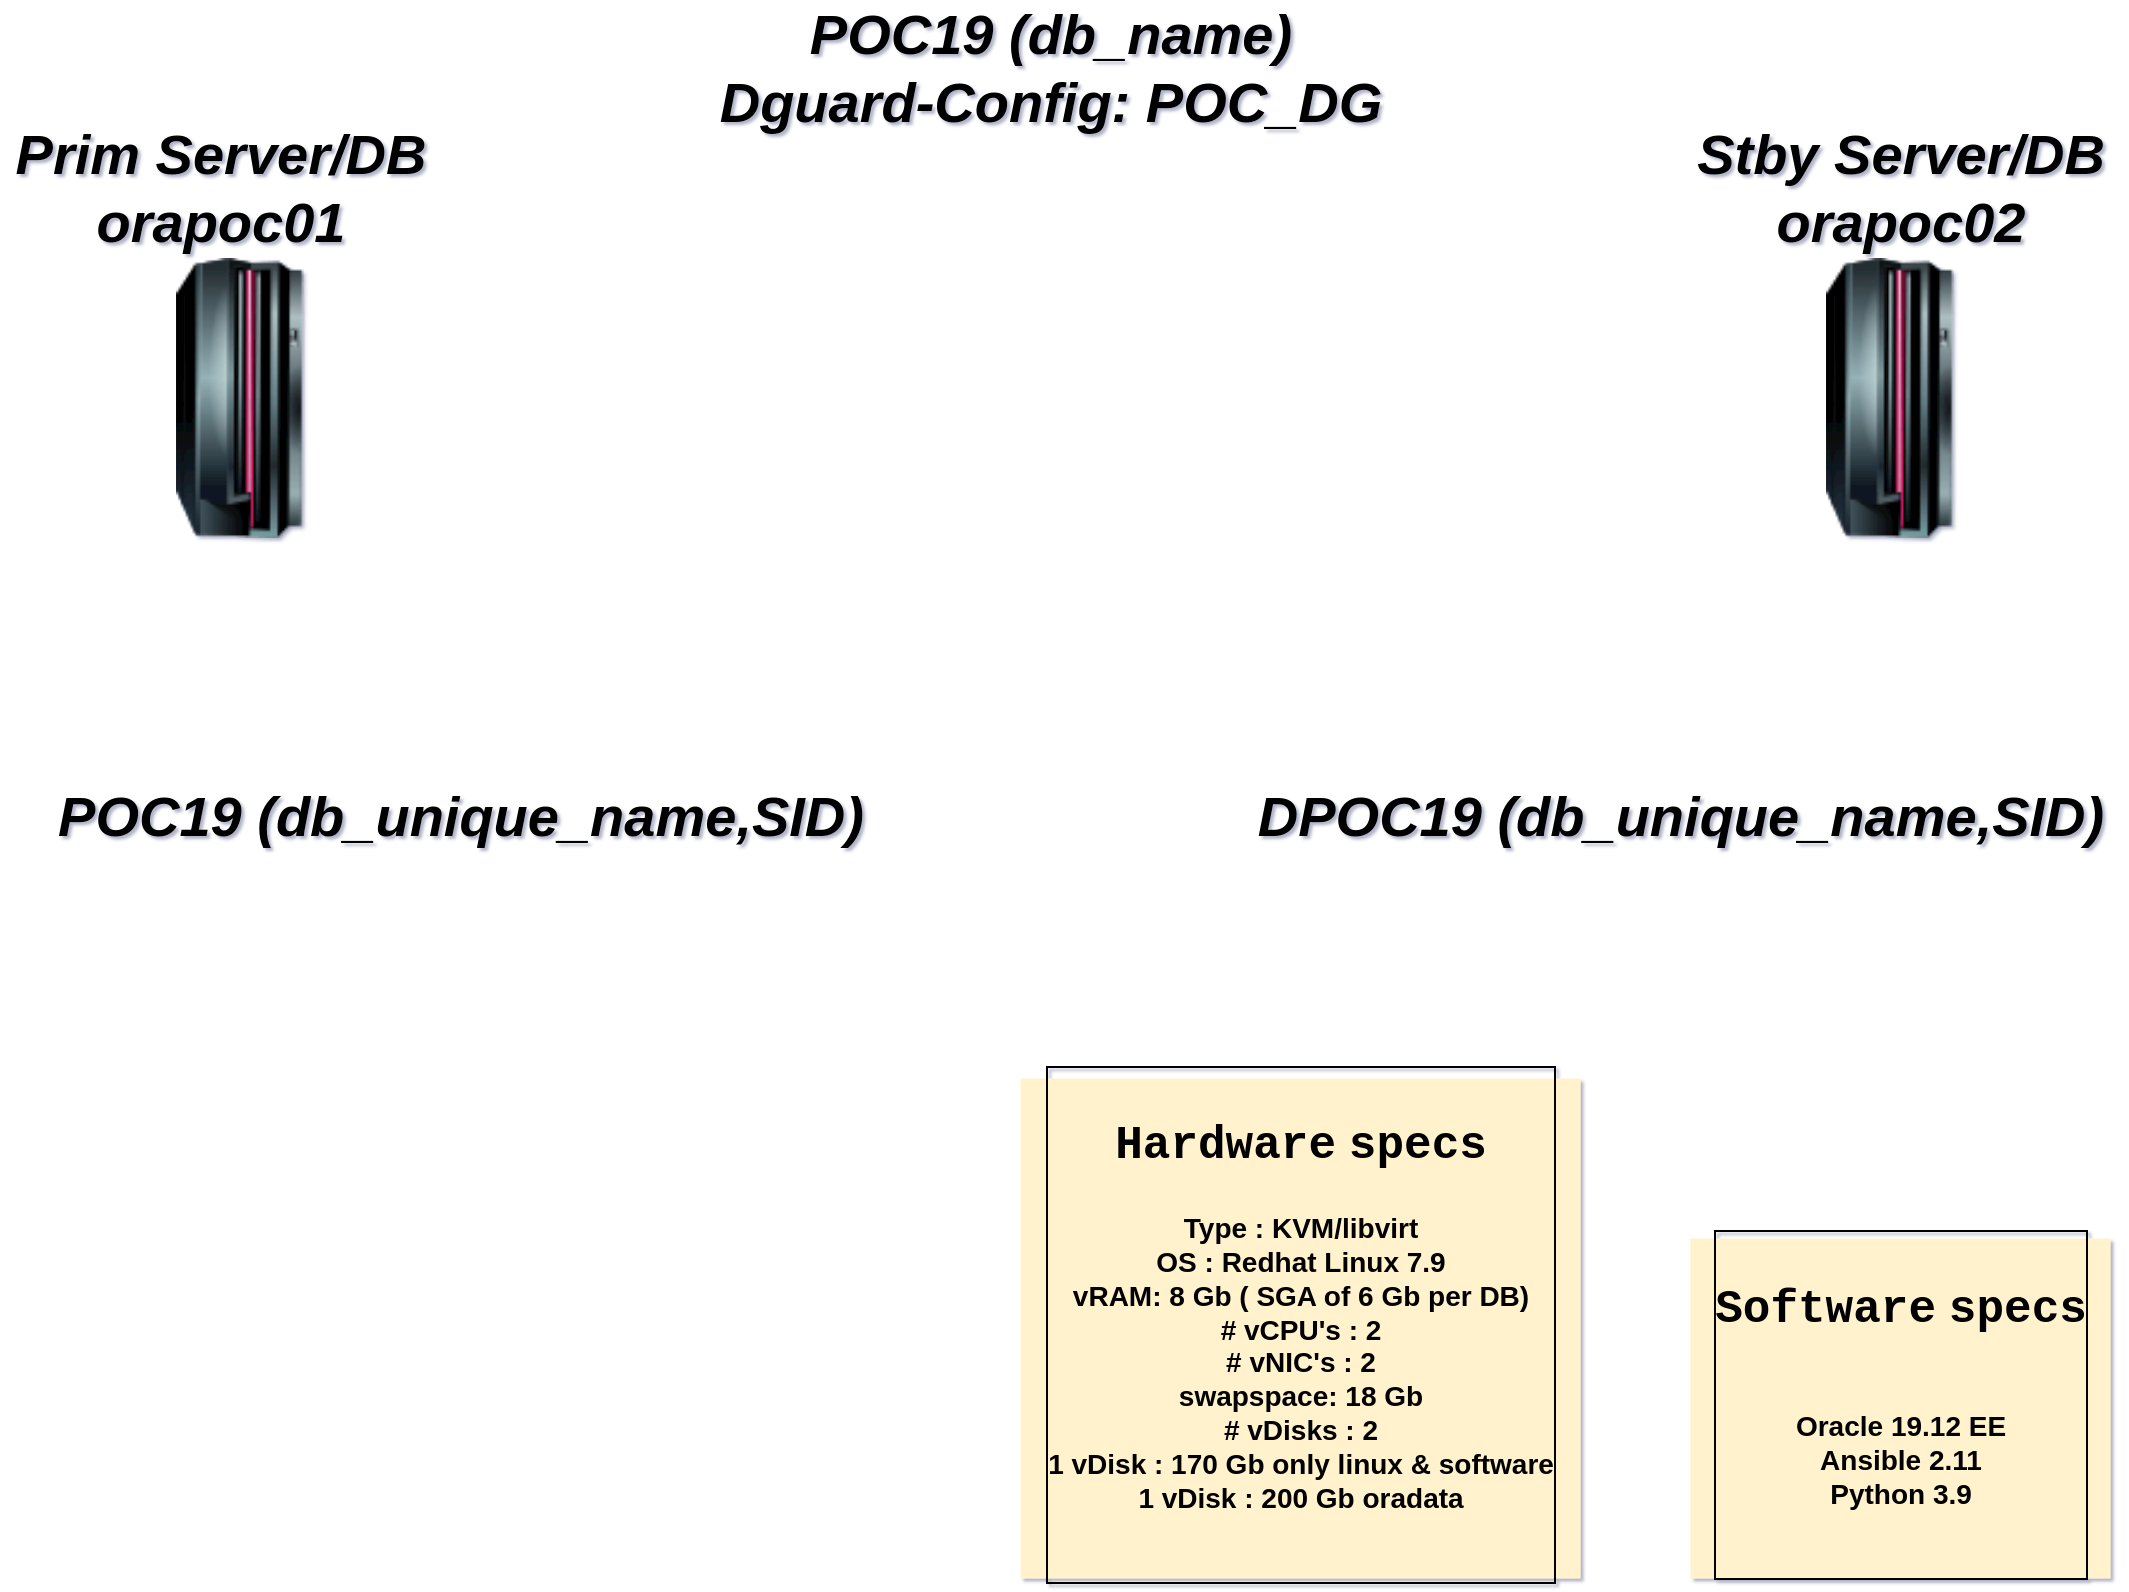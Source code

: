 <mxfile version="14.9.3" type="github">
  <diagram name="Page-1" id="55a83fd1-7818-8e21-69c5-c3457e3827bb">
    <mxGraphModel dx="1422" dy="885" grid="1" gridSize="10" guides="1" tooltips="1" connect="1" arrows="1" fold="1" page="1" pageScale="1" pageWidth="1169" pageHeight="827" background="none" math="0" shadow="1">
      <root>
        <mxCell id="0" />
        <mxCell id="1" parent="0" />
        <mxCell id="eqkKP_CpMsjsfQWl-JKb-6" value="" style="image;html=1;image=img/lib/clip_art/computers/Mainframe_128x128.png" parent="1" vertex="1">
          <mxGeometry x="100" y="150" width="220" height="140" as="geometry" />
        </mxCell>
        <mxCell id="eqkKP_CpMsjsfQWl-JKb-8" value="" style="image;html=1;image=img/lib/clip_art/computers/Mainframe_128x128.png" parent="1" vertex="1">
          <mxGeometry x="925" y="150" width="220" height="140" as="geometry" />
        </mxCell>
        <mxCell id="eqkKP_CpMsjsfQWl-JKb-9" value="&lt;div&gt;&lt;i&gt;&lt;font style=&quot;font-size: 28px&quot;&gt;&lt;b&gt;POC19 (db_name)&lt;br&gt;&lt;/b&gt;&lt;/font&gt;&lt;/i&gt;&lt;/div&gt;&lt;div&gt;&lt;i&gt;&lt;font style=&quot;font-size: 28px&quot;&gt;&lt;b&gt;Dguard-Config: POC_DG&lt;br&gt;&lt;/b&gt;&lt;/font&gt;&lt;/i&gt;&lt;/div&gt;" style="text;html=1;resizable=0;autosize=1;align=center;verticalAlign=middle;points=[];fillColor=none;strokeColor=none;rounded=0;" parent="1" vertex="1">
          <mxGeometry x="440" y="30" width="350" height="50" as="geometry" />
        </mxCell>
        <mxCell id="eqkKP_CpMsjsfQWl-JKb-10" value="&lt;i&gt;&lt;font style=&quot;font-size: 28px&quot;&gt;&lt;b&gt;POC19 (db_unique_name,SID)&lt;/b&gt;&lt;/font&gt;&lt;/i&gt;" style="text;html=1;resizable=0;autosize=1;align=center;verticalAlign=middle;points=[];fillColor=none;strokeColor=none;rounded=0;" parent="1" vertex="1">
          <mxGeometry x="110" y="414" width="420" height="30" as="geometry" />
        </mxCell>
        <mxCell id="eqkKP_CpMsjsfQWl-JKb-13" value="&lt;div&gt;&lt;i&gt;&lt;font style=&quot;font-size: 28px&quot;&gt;&lt;b&gt;Prim Server/DB&lt;br&gt;&lt;/b&gt;&lt;/font&gt;&lt;/i&gt;&lt;/div&gt;&lt;div&gt;&lt;i&gt;&lt;font style=&quot;font-size: 28px&quot;&gt;&lt;b&gt;orapoc01&lt;/b&gt;&lt;/font&gt;&lt;/i&gt;&lt;/div&gt;" style="text;html=1;resizable=0;autosize=1;align=center;verticalAlign=middle;points=[];fillColor=none;strokeColor=none;rounded=0;" parent="1" vertex="1">
          <mxGeometry x="90" y="90" width="220" height="50" as="geometry" />
        </mxCell>
        <mxCell id="eqkKP_CpMsjsfQWl-JKb-14" value="&lt;div&gt;&lt;i&gt;&lt;font style=&quot;font-size: 28px&quot;&gt;&lt;b&gt;Stby Server/DB&lt;br&gt;&lt;/b&gt;&lt;/font&gt;&lt;/i&gt;&lt;/div&gt;&lt;div&gt;&lt;i&gt;&lt;font style=&quot;font-size: 28px&quot;&gt;&lt;b&gt;orapoc02&lt;/b&gt;&lt;/font&gt;&lt;/i&gt;&lt;/div&gt;" style="text;html=1;resizable=0;autosize=1;align=center;verticalAlign=middle;points=[];fillColor=none;strokeColor=none;rounded=0;" parent="1" vertex="1">
          <mxGeometry x="930" y="90" width="220" height="50" as="geometry" />
        </mxCell>
        <mxCell id="eqkKP_CpMsjsfQWl-JKb-15" value="&lt;i&gt;&lt;font style=&quot;font-size: 28px&quot;&gt;&lt;b&gt;DPOC19 (db_unique_name,SID)&lt;/b&gt;&lt;/font&gt;&lt;/i&gt;" style="text;html=1;resizable=0;autosize=1;align=center;verticalAlign=middle;points=[];fillColor=none;strokeColor=none;rounded=0;" parent="1" vertex="1">
          <mxGeometry x="710" y="414" width="440" height="30" as="geometry" />
        </mxCell>
        <mxCell id="eqkKP_CpMsjsfQWl-JKb-16" value="&lt;div style=&quot;font-size: 14px&quot;&gt;&lt;h1&gt;&lt;font style=&quot;font-size: 14px&quot; face=&quot;Courier New&quot;&gt;&lt;span style=&quot;font-size: 14px&quot;&gt;&lt;/span&gt;&lt;/font&gt;&lt;font style=&quot;font-size: 23px&quot;&gt;&lt;span&gt;&lt;font face=&quot;Courier New&quot;&gt;Software&lt;/font&gt; &lt;font style=&quot;font-size: 23px&quot; face=&quot;Courier New&quot;&gt;specs&lt;/font&gt;&lt;br&gt;&lt;/span&gt;&lt;/font&gt;&lt;/h1&gt;&lt;/div&gt;&lt;div style=&quot;font-size: 14px&quot;&gt;&lt;font style=&quot;font-size: 14px&quot;&gt;&lt;span style=&quot;font-size: 14px&quot;&gt;&lt;br&gt;&lt;/span&gt;&lt;/font&gt;&lt;/div&gt;&lt;div style=&quot;font-size: 14px&quot;&gt;&lt;font style=&quot;font-size: 14px&quot;&gt;&lt;span style=&quot;font-size: 14px&quot;&gt;Oracle 19.12 EE&lt;br&gt;&lt;/span&gt;&lt;/font&gt;&lt;/div&gt;&lt;div style=&quot;font-size: 14px&quot;&gt;&lt;font style=&quot;font-size: 14px&quot;&gt;&lt;span style=&quot;font-size: 14px&quot;&gt;Ansible 2.11&lt;/span&gt;&lt;/font&gt;&lt;/div&gt;&lt;div style=&quot;font-size: 14px&quot;&gt;&lt;font style=&quot;font-size: 14px&quot;&gt;&lt;span style=&quot;font-size: 14px&quot;&gt;Python 3.9&lt;/span&gt;&lt;/font&gt;&lt;/div&gt;&lt;div style=&quot;font-size: 14px&quot;&gt;&lt;font style=&quot;font-size: 14px&quot;&gt;&lt;span style=&quot;font-size: 14px&quot;&gt;&lt;br style=&quot;font-size: 14px&quot;&gt;&lt;/span&gt;&lt;/font&gt;&lt;/div&gt;&lt;div style=&quot;font-size: 14px&quot;&gt;&lt;font style=&quot;font-size: 14px&quot;&gt;&lt;span style=&quot;font-size: 14px&quot;&gt;&lt;br style=&quot;font-size: 14px&quot;&gt;&lt;/span&gt;&lt;/font&gt;&lt;/div&gt;" style="text;html=1;resizable=0;autosize=1;align=center;verticalAlign=middle;points=[];rounded=0;fontSize=14;fontStyle=1;labelBorderColor=#000000;spacingTop=0;spacingLeft=4;spacingBottom=4;spacingRight=4;fillColor=#fff2cc;strokeWidth=0;" parent="1" vertex="1">
          <mxGeometry x="935" y="640" width="210" height="170" as="geometry" />
        </mxCell>
        <mxCell id="eqkKP_CpMsjsfQWl-JKb-18" value="&lt;div style=&quot;font-size: 14px&quot;&gt;&lt;font style=&quot;font-size: 14px&quot;&gt;&lt;span style=&quot;font-size: 14px&quot;&gt;&lt;/span&gt;&lt;/font&gt;&lt;h1&gt;&lt;font style=&quot;font-size: 23px&quot;&gt;&lt;span&gt;&lt;font style=&quot;font-size: 23px&quot; face=&quot;Courier New&quot;&gt;Hardware&lt;/font&gt; &lt;font style=&quot;font-size: 23px&quot; face=&quot;Courier New&quot;&gt;specs&lt;/font&gt;&lt;br&gt;&lt;/span&gt;&lt;/font&gt;&lt;/h1&gt;&lt;/div&gt;&lt;div style=&quot;font-size: 14px&quot;&gt;&lt;font style=&quot;font-size: 14px&quot;&gt;&lt;span style=&quot;font-size: 14px&quot;&gt;Type : KVM/libvirt&lt;br style=&quot;font-size: 14px&quot;&gt;&lt;/span&gt;&lt;/font&gt;&lt;/div&gt;&lt;div style=&quot;font-size: 14px&quot;&gt;&lt;font style=&quot;font-size: 14px&quot;&gt;&lt;span style=&quot;font-size: 14px&quot;&gt;OS : Redhat Linux 7.9&lt;/span&gt;&lt;/font&gt;&lt;/div&gt;&lt;div style=&quot;font-size: 14px&quot;&gt;&lt;font style=&quot;font-size: 14px&quot;&gt;&lt;span style=&quot;font-size: 14px&quot;&gt;vRAM: 8 Gb ( SGA of 6 Gb per DB)&lt;/span&gt;&lt;/font&gt;&lt;/div&gt;&lt;div style=&quot;font-size: 14px&quot;&gt;&lt;font style=&quot;font-size: 14px&quot;&gt;&lt;span style=&quot;font-size: 14px&quot;&gt;# vCPU&#39;s : 2 &lt;br style=&quot;font-size: 14px&quot;&gt;&lt;/span&gt;&lt;/font&gt;&lt;/div&gt;&lt;div style=&quot;font-size: 14px&quot;&gt;&lt;font style=&quot;font-size: 14px&quot;&gt;&lt;span style=&quot;font-size: 14px&quot;&gt;# vNIC&#39;s : 2&lt;/span&gt;&lt;/font&gt;&lt;/div&gt;&lt;div style=&quot;font-size: 14px&quot;&gt;&lt;font style=&quot;font-size: 14px&quot;&gt;&lt;span style=&quot;font-size: 14px&quot;&gt;swapspace: 18 Gb&lt;/span&gt;&lt;/font&gt;&lt;/div&gt;&lt;div style=&quot;font-size: 14px&quot;&gt;&lt;font style=&quot;font-size: 14px&quot;&gt;&lt;span style=&quot;font-size: 14px&quot;&gt;# vDisks : 2&lt;/span&gt;&lt;/font&gt;&lt;/div&gt;&lt;div style=&quot;font-size: 14px&quot;&gt;&lt;font style=&quot;font-size: 14px&quot;&gt;&lt;span style=&quot;font-size: 14px&quot;&gt;1 vDisk : 170 Gb only linux &amp;amp; software&lt;/span&gt;&lt;/font&gt;&lt;/div&gt;&lt;div style=&quot;font-size: 14px&quot;&gt;&lt;font style=&quot;font-size: 14px&quot;&gt;&lt;span style=&quot;font-size: 14px&quot;&gt;1 vDisk : 200 Gb oradata&lt;br style=&quot;font-size: 14px&quot;&gt;&lt;/span&gt;&lt;/font&gt;&lt;/div&gt;&lt;div style=&quot;font-size: 14px&quot;&gt;&lt;font style=&quot;font-size: 14px&quot;&gt;&lt;span style=&quot;font-size: 14px&quot;&gt;&lt;br style=&quot;font-size: 14px&quot;&gt;&lt;br&gt;&lt;/span&gt;&lt;/font&gt;&lt;/div&gt;" style="text;html=1;resizable=0;autosize=1;align=center;verticalAlign=middle;points=[];rounded=0;fontSize=14;fontStyle=1;labelBorderColor=#000000;spacingTop=0;spacingLeft=4;spacingBottom=4;spacingRight=4;fillColor=#fff2cc;strokeWidth=0;" parent="1" vertex="1">
          <mxGeometry x="600" y="560" width="280" height="250" as="geometry" />
        </mxCell>
        <mxCell id="Vr78el9g581zdgaqEghk-1" value="" style="shape=image;imageAspect=0;aspect=fixed;verticalLabelPosition=bottom;verticalAlign=top;image=https://encrypted-tbn0.gstatic.com/images?q=tbn:ANd9GcR4Au2oyudwdEIT94wczkcbLpBxuvVUI2JXrm-cNSRRXYwc92XT4T4OE9gX1z1593e1oGM&amp;usqp=CAU;" vertex="1" parent="1">
          <mxGeometry x="274.5" y="260" width="91" height="125.3" as="geometry" />
        </mxCell>
        <mxCell id="Vr78el9g581zdgaqEghk-3" value="" style="shape=image;imageAspect=0;aspect=fixed;verticalLabelPosition=bottom;verticalAlign=top;image=https://encrypted-tbn0.gstatic.com/images?q=tbn:ANd9GcR4Au2oyudwdEIT94wczkcbLpBxuvVUI2JXrm-cNSRRXYwc92XT4T4OE9gX1z1593e1oGM&amp;usqp=CAU;" vertex="1" parent="1">
          <mxGeometry x="870" y="260" width="91" height="125.3" as="geometry" />
        </mxCell>
      </root>
    </mxGraphModel>
  </diagram>
</mxfile>
